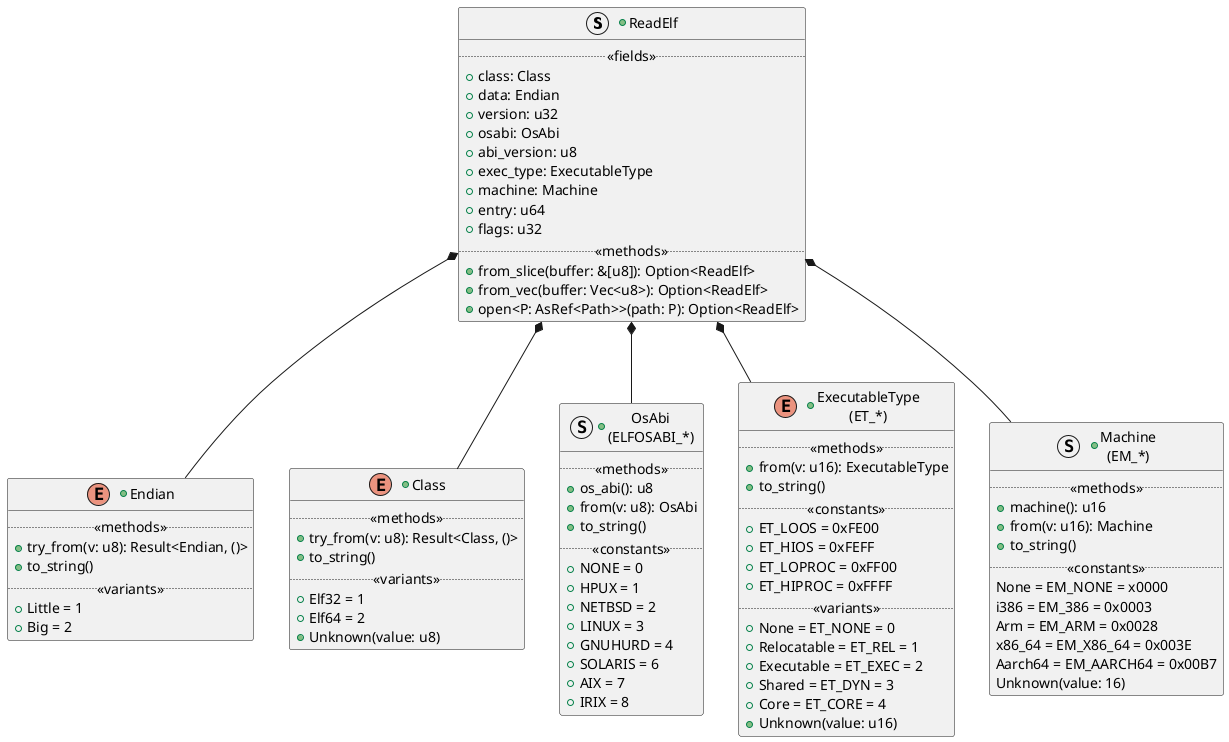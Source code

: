 @startuml readelf

+struct ReadElf {
    .. <<fields>> ..
    +class: Class
    +data: Endian
    +version: u32
    +osabi: OsAbi
    +abi_version: u8
    +exec_type: ExecutableType
    +machine: Machine
    +entry: u64
    +flags: u32
    .. <<methods>> ..
    +from_slice(buffer: &[u8]): Option<ReadElf>
    +from_vec(buffer: Vec<u8>): Option<ReadElf>
    +open<P: AsRef<Path>>(path: P): Option<ReadElf>
}

+enum Endian {
    .. <<methods>> ..
    +try_from(v: u8): Result<Endian, ()>
    +to_string()
    .. <<variants>> ..
    +Little = 1
    +Big = 2
}

+enum Class {
    .. <<methods>> ..
    +try_from(v: u8): Result<Class, ()>
    +to_string()
    .. <<variants>> ..
    +Elf32 = 1
    +Elf64 = 2
    +Unknown(value: u8)
}

+struct OsAbi as "OsAbi\n(ELFOSABI_*)" {
    .. <<methods>> ..
    +os_abi(): u8
    +from(v: u8): OsAbi
    +to_string()
    .. <<constants>> ..
    +NONE = 0
    +HPUX = 1
    +NETBSD = 2
    +LINUX = 3
    +GNUHURD = 4
    +SOLARIS = 6
    +AIX = 7
    +IRIX = 8
}

+enum ExecutableType as "ExecutableType\n(ET_*)" {
    .. <<methods>> ..
    +from(v: u16): ExecutableType
    +to_string()
    .. <<constants>> ..
    +ET_LOOS = 0xFE00
    +ET_HIOS = 0xFEFF
    +ET_LOPROC = 0xFF00
    +ET_HIPROC = 0xFFFF
    .. <<variants>> ..
    +None = ET_NONE = 0
    +Relocatable = ET_REL = 1
    +Executable = ET_EXEC = 2
    +Shared = ET_DYN = 3
    +Core = ET_CORE = 4
    +Unknown(value: u16)
}

+struct Machine as "Machine\n(EM_*)" {
    .. <<methods>> ..
    +machine(): u16
    +from(v: u16): Machine
    +to_string()
    .. <<constants>> ..
    None = EM_NONE = x0000
    i386 = EM_386 = 0x0003
    Arm = EM_ARM = 0x0028
    x86_64 = EM_X86_64 = 0x003E
    Aarch64 = EM_AARCH64 = 0x00B7
    Unknown(value: 16)
}

ReadElf *-d- Endian
ReadElf *-d- Class
ReadElf *-d- OsAbi
ReadElf *-d- ExecutableType
ReadElf *-d- Machine
@enduml
